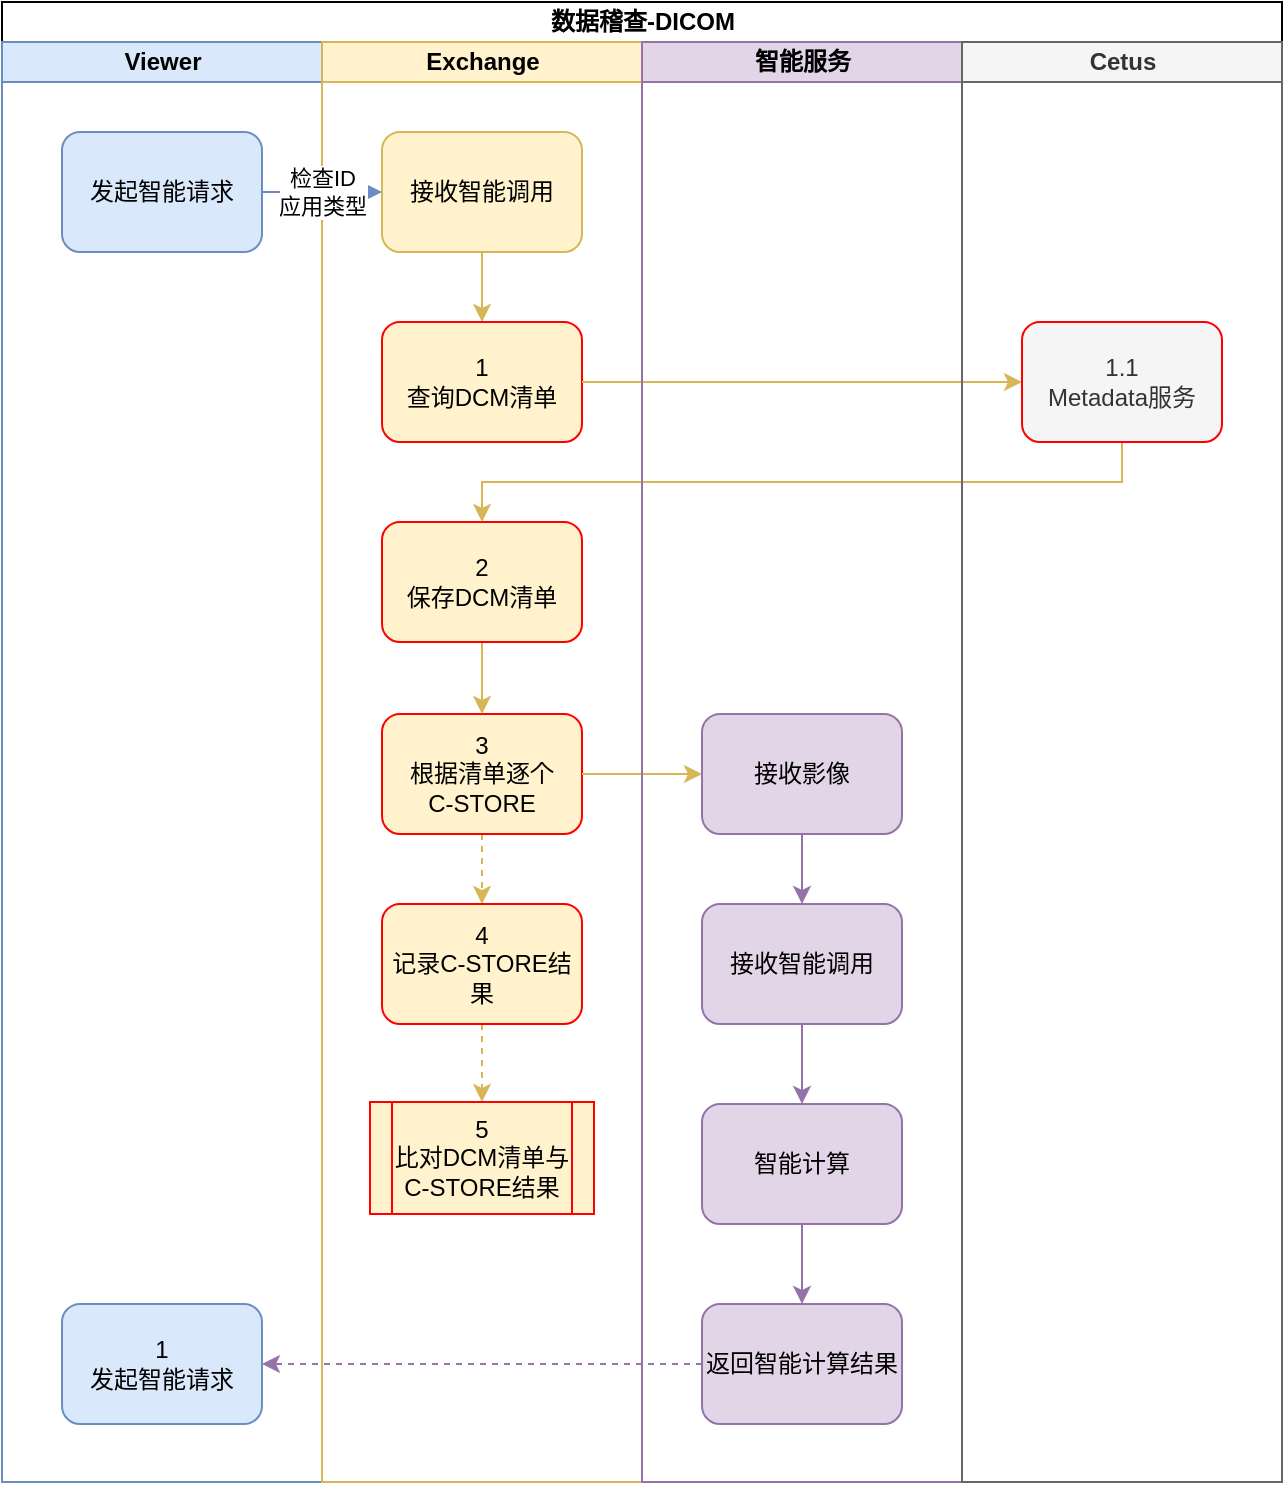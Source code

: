 <mxfile version="13.9.9" type="device"><diagram id="v7pd4MBbmXOfcOhEFOwI" name="Page-1"><mxGraphModel dx="1086" dy="926" grid="1" gridSize="10" guides="1" tooltips="1" connect="1" arrows="1" fold="1" page="1" pageScale="1" pageWidth="1169" pageHeight="827" math="0" shadow="0"><root><mxCell id="0"/><mxCell id="1" parent="0"/><mxCell id="zZUMUShy5-977udB1nrO-23" value="数据稽查-DICOM" style="swimlane;html=1;childLayout=stackLayout;resizeParent=1;resizeParentMax=0;startSize=20;" parent="1" vertex="1"><mxGeometry x="80" y="80" width="640" height="740" as="geometry"/></mxCell><mxCell id="zZUMUShy5-977udB1nrO-24" value="Viewer" style="swimlane;html=1;startSize=20;aspect=fixed;fillColor=#dae8fc;strokeColor=#6c8ebf;" parent="zZUMUShy5-977udB1nrO-23" vertex="1"><mxGeometry y="20" width="160" height="720" as="geometry"/></mxCell><mxCell id="FLMvvLpFLiUixG0ef0D5-2" value="发起智能请求" style="rounded=1;whiteSpace=wrap;html=1;fillColor=#dae8fc;strokeColor=#6c8ebf;" parent="zZUMUShy5-977udB1nrO-24" vertex="1"><mxGeometry x="30" y="45" width="100" height="60" as="geometry"/></mxCell><mxCell id="O4lfFTxwrT6dzwlUIBjn-15" value="1&lt;br&gt;发起智能请求" style="rounded=1;whiteSpace=wrap;html=1;fillColor=#dae8fc;strokeColor=#6c8ebf;" vertex="1" parent="zZUMUShy5-977udB1nrO-24"><mxGeometry x="30" y="631" width="100" height="60" as="geometry"/></mxCell><mxCell id="zZUMUShy5-977udB1nrO-28" value="Exchange" style="swimlane;html=1;startSize=20;fillColor=#fff2cc;strokeColor=#d6b656;" parent="zZUMUShy5-977udB1nrO-23" vertex="1"><mxGeometry x="160" y="20" width="160" height="720" as="geometry"/></mxCell><mxCell id="FLMvvLpFLiUixG0ef0D5-21" style="edgeStyle=orthogonalEdgeStyle;rounded=0;orthogonalLoop=1;jettySize=auto;html=1;fillColor=#fff2cc;strokeColor=#d6b656;" parent="zZUMUShy5-977udB1nrO-28" source="FLMvvLpFLiUixG0ef0D5-10" target="FLMvvLpFLiUixG0ef0D5-11" edge="1"><mxGeometry relative="1" as="geometry"/></mxCell><mxCell id="FLMvvLpFLiUixG0ef0D5-10" value="接收智能调用" style="rounded=1;whiteSpace=wrap;html=1;fillColor=#fff2cc;strokeColor=#d6b656;" parent="zZUMUShy5-977udB1nrO-28" vertex="1"><mxGeometry x="30" y="45" width="100" height="60" as="geometry"/></mxCell><mxCell id="FLMvvLpFLiUixG0ef0D5-11" value="1&lt;br&gt;查询DCM清单" style="rounded=1;whiteSpace=wrap;html=1;fillColor=#fff2cc;strokeColor=#FF0000;" parent="zZUMUShy5-977udB1nrO-28" vertex="1"><mxGeometry x="30" y="140" width="100" height="60" as="geometry"/></mxCell><mxCell id="LsUlDy1_u-c5UgYW_wif-12" style="edgeStyle=orthogonalEdgeStyle;rounded=0;orthogonalLoop=1;jettySize=auto;html=1;exitX=0.5;exitY=1;exitDx=0;exitDy=0;entryX=0.5;entryY=0;entryDx=0;entryDy=0;fillColor=#fff2cc;strokeColor=#d6b656;dashed=1;" parent="zZUMUShy5-977udB1nrO-28" source="FLMvvLpFLiUixG0ef0D5-13" target="LsUlDy1_u-c5UgYW_wif-11" edge="1"><mxGeometry relative="1" as="geometry"/></mxCell><mxCell id="FLMvvLpFLiUixG0ef0D5-13" value="3&lt;br&gt;根据清单逐个&lt;br&gt;C-STORE" style="rounded=1;whiteSpace=wrap;html=1;fillColor=#fff2cc;strokeColor=#FF0000;" parent="zZUMUShy5-977udB1nrO-28" vertex="1"><mxGeometry x="30" y="336" width="100" height="60" as="geometry"/></mxCell><mxCell id="O4lfFTxwrT6dzwlUIBjn-10" style="edgeStyle=orthogonalEdgeStyle;rounded=0;orthogonalLoop=1;jettySize=auto;html=1;exitX=0.5;exitY=1;exitDx=0;exitDy=0;entryX=0.5;entryY=0;entryDx=0;entryDy=0;dashed=1;fillColor=#fff2cc;strokeColor=#d6b656;" edge="1" parent="zZUMUShy5-977udB1nrO-28" source="LsUlDy1_u-c5UgYW_wif-11" target="O4lfFTxwrT6dzwlUIBjn-9"><mxGeometry relative="1" as="geometry"/></mxCell><mxCell id="LsUlDy1_u-c5UgYW_wif-11" value="4&lt;br&gt;记录C-STORE结果" style="rounded=1;whiteSpace=wrap;html=1;fillColor=#fff2cc;strokeColor=#FF0000;" parent="zZUMUShy5-977udB1nrO-28" vertex="1"><mxGeometry x="30" y="431" width="100" height="60" as="geometry"/></mxCell><mxCell id="O4lfFTxwrT6dzwlUIBjn-5" style="edgeStyle=orthogonalEdgeStyle;rounded=0;orthogonalLoop=1;jettySize=auto;html=1;exitX=0.5;exitY=1;exitDx=0;exitDy=0;entryX=0.5;entryY=0;entryDx=0;entryDy=0;fillColor=#fff2cc;strokeColor=#d6b656;" edge="1" parent="zZUMUShy5-977udB1nrO-28" source="LsUlDy1_u-c5UgYW_wif-16" target="FLMvvLpFLiUixG0ef0D5-13"><mxGeometry relative="1" as="geometry"/></mxCell><mxCell id="LsUlDy1_u-c5UgYW_wif-16" value="2&lt;br&gt;保存DCM清单" style="rounded=1;whiteSpace=wrap;html=1;fillColor=#fff2cc;strokeColor=#FF0000;" parent="zZUMUShy5-977udB1nrO-28" vertex="1"><mxGeometry x="30" y="240" width="100" height="60" as="geometry"/></mxCell><mxCell id="O4lfFTxwrT6dzwlUIBjn-9" value="5&lt;br&gt;比对DCM清单与C-STORE结果" style="shape=process;whiteSpace=wrap;html=1;backgroundOutline=1;aspect=fixed;fillColor=#fff2cc;strokeColor=#FF0000;" vertex="1" parent="zZUMUShy5-977udB1nrO-28"><mxGeometry x="24" y="530" width="112" height="56" as="geometry"/></mxCell><mxCell id="FLMvvLpFLiUixG0ef0D5-50" style="edgeStyle=orthogonalEdgeStyle;rounded=0;orthogonalLoop=1;jettySize=auto;html=1;entryX=1;entryY=0.5;entryDx=0;entryDy=0;dashed=1;fillColor=#e1d5e7;strokeColor=#9673a6;" parent="zZUMUShy5-977udB1nrO-23" source="FLMvvLpFLiUixG0ef0D5-44" target="O4lfFTxwrT6dzwlUIBjn-15" edge="1"><mxGeometry relative="1" as="geometry"><mxPoint x="290" y="681" as="targetPoint"/></mxGeometry></mxCell><mxCell id="LsUlDy1_u-c5UgYW_wif-20" style="edgeStyle=orthogonalEdgeStyle;rounded=0;orthogonalLoop=1;jettySize=auto;html=1;exitX=1;exitY=0.5;exitDx=0;exitDy=0;entryX=0;entryY=0.5;entryDx=0;entryDy=0;fillColor=#fff2cc;strokeColor=#d6b656;" parent="zZUMUShy5-977udB1nrO-23" source="FLMvvLpFLiUixG0ef0D5-13" target="FLMvvLpFLiUixG0ef0D5-40" edge="1"><mxGeometry relative="1" as="geometry"/></mxCell><mxCell id="O4lfFTxwrT6dzwlUIBjn-2" style="edgeStyle=orthogonalEdgeStyle;rounded=0;orthogonalLoop=1;jettySize=auto;html=1;entryX=0;entryY=0.5;entryDx=0;entryDy=0;fillColor=#fff2cc;strokeColor=#d6b656;" edge="1" parent="zZUMUShy5-977udB1nrO-23" source="FLMvvLpFLiUixG0ef0D5-11" target="O4lfFTxwrT6dzwlUIBjn-1"><mxGeometry relative="1" as="geometry"/></mxCell><mxCell id="O4lfFTxwrT6dzwlUIBjn-4" style="edgeStyle=orthogonalEdgeStyle;rounded=0;orthogonalLoop=1;jettySize=auto;html=1;entryX=0.5;entryY=0;entryDx=0;entryDy=0;exitX=0.5;exitY=1;exitDx=0;exitDy=0;fillColor=#fff2cc;strokeColor=#d6b656;" edge="1" parent="zZUMUShy5-977udB1nrO-23" source="O4lfFTxwrT6dzwlUIBjn-1" target="LsUlDy1_u-c5UgYW_wif-16"><mxGeometry relative="1" as="geometry"/></mxCell><mxCell id="FLMvvLpFLiUixG0ef0D5-38" value="智能服务" style="swimlane;html=1;startSize=20;fillColor=#e1d5e7;strokeColor=#9673a6;" parent="zZUMUShy5-977udB1nrO-23" vertex="1"><mxGeometry x="320" y="20" width="160" height="720" as="geometry"/></mxCell><mxCell id="O4lfFTxwrT6dzwlUIBjn-6" style="edgeStyle=orthogonalEdgeStyle;rounded=0;orthogonalLoop=1;jettySize=auto;html=1;exitX=0.5;exitY=1;exitDx=0;exitDy=0;fillColor=#e1d5e7;strokeColor=#9673a6;" edge="1" parent="FLMvvLpFLiUixG0ef0D5-38" source="FLMvvLpFLiUixG0ef0D5-40" target="FLMvvLpFLiUixG0ef0D5-41"><mxGeometry relative="1" as="geometry"/></mxCell><mxCell id="FLMvvLpFLiUixG0ef0D5-40" value="接收影像" style="rounded=1;whiteSpace=wrap;html=1;fillColor=#e1d5e7;strokeColor=#9673a6;" parent="FLMvvLpFLiUixG0ef0D5-38" vertex="1"><mxGeometry x="30" y="336" width="100" height="60" as="geometry"/></mxCell><mxCell id="LsUlDy1_u-c5UgYW_wif-14" style="edgeStyle=orthogonalEdgeStyle;rounded=0;orthogonalLoop=1;jettySize=auto;html=1;entryX=0.5;entryY=0;entryDx=0;entryDy=0;fillColor=#e1d5e7;strokeColor=#9673a6;" parent="FLMvvLpFLiUixG0ef0D5-38" source="FLMvvLpFLiUixG0ef0D5-41" target="FLMvvLpFLiUixG0ef0D5-43" edge="1"><mxGeometry relative="1" as="geometry"/></mxCell><mxCell id="FLMvvLpFLiUixG0ef0D5-41" value="接收智能调用" style="rounded=1;whiteSpace=wrap;html=1;fillColor=#e1d5e7;strokeColor=#9673a6;" parent="FLMvvLpFLiUixG0ef0D5-38" vertex="1"><mxGeometry x="30" y="431" width="100" height="60" as="geometry"/></mxCell><mxCell id="FLMvvLpFLiUixG0ef0D5-42" style="edgeStyle=orthogonalEdgeStyle;rounded=0;orthogonalLoop=1;jettySize=auto;html=1;exitX=0.5;exitY=1;exitDx=0;exitDy=0;entryX=0.5;entryY=0;entryDx=0;entryDy=0;fillColor=#e1d5e7;strokeColor=#9673a6;" parent="FLMvvLpFLiUixG0ef0D5-38" source="FLMvvLpFLiUixG0ef0D5-43" target="FLMvvLpFLiUixG0ef0D5-44" edge="1"><mxGeometry relative="1" as="geometry"/></mxCell><mxCell id="FLMvvLpFLiUixG0ef0D5-43" value="智能计算" style="rounded=1;whiteSpace=wrap;html=1;fillColor=#e1d5e7;strokeColor=#9673a6;" parent="FLMvvLpFLiUixG0ef0D5-38" vertex="1"><mxGeometry x="30" y="531" width="100" height="60" as="geometry"/></mxCell><mxCell id="FLMvvLpFLiUixG0ef0D5-44" value="返回智能计算结果" style="rounded=1;whiteSpace=wrap;html=1;fillColor=#e1d5e7;strokeColor=#9673a6;" parent="FLMvvLpFLiUixG0ef0D5-38" vertex="1"><mxGeometry x="30" y="631" width="100" height="60" as="geometry"/></mxCell><mxCell id="FLMvvLpFLiUixG0ef0D5-16" value="检查ID&lt;br&gt;应用类型" style="edgeStyle=orthogonalEdgeStyle;rounded=0;orthogonalLoop=1;jettySize=auto;html=1;entryX=0;entryY=0.5;entryDx=0;entryDy=0;fillColor=#dae8fc;strokeColor=#6c8ebf;" parent="zZUMUShy5-977udB1nrO-23" source="FLMvvLpFLiUixG0ef0D5-2" target="FLMvvLpFLiUixG0ef0D5-10" edge="1"><mxGeometry relative="1" as="geometry"><mxPoint x="190" y="95" as="targetPoint"/></mxGeometry></mxCell><mxCell id="zZUMUShy5-977udB1nrO-26" value="Cetus" style="swimlane;html=1;startSize=20;fillColor=#f5f5f5;strokeColor=#666666;fontColor=#333333;" parent="zZUMUShy5-977udB1nrO-23" vertex="1"><mxGeometry x="480" y="20" width="160" height="720" as="geometry"/></mxCell><mxCell id="O4lfFTxwrT6dzwlUIBjn-1" value="1.1&lt;br&gt;Metadata服务" style="rounded=1;whiteSpace=wrap;html=1;fillColor=#f5f5f5;fontColor=#333333;strokeColor=#FF0000;" vertex="1" parent="zZUMUShy5-977udB1nrO-26"><mxGeometry x="30" y="140" width="100" height="60" as="geometry"/></mxCell></root></mxGraphModel></diagram></mxfile>